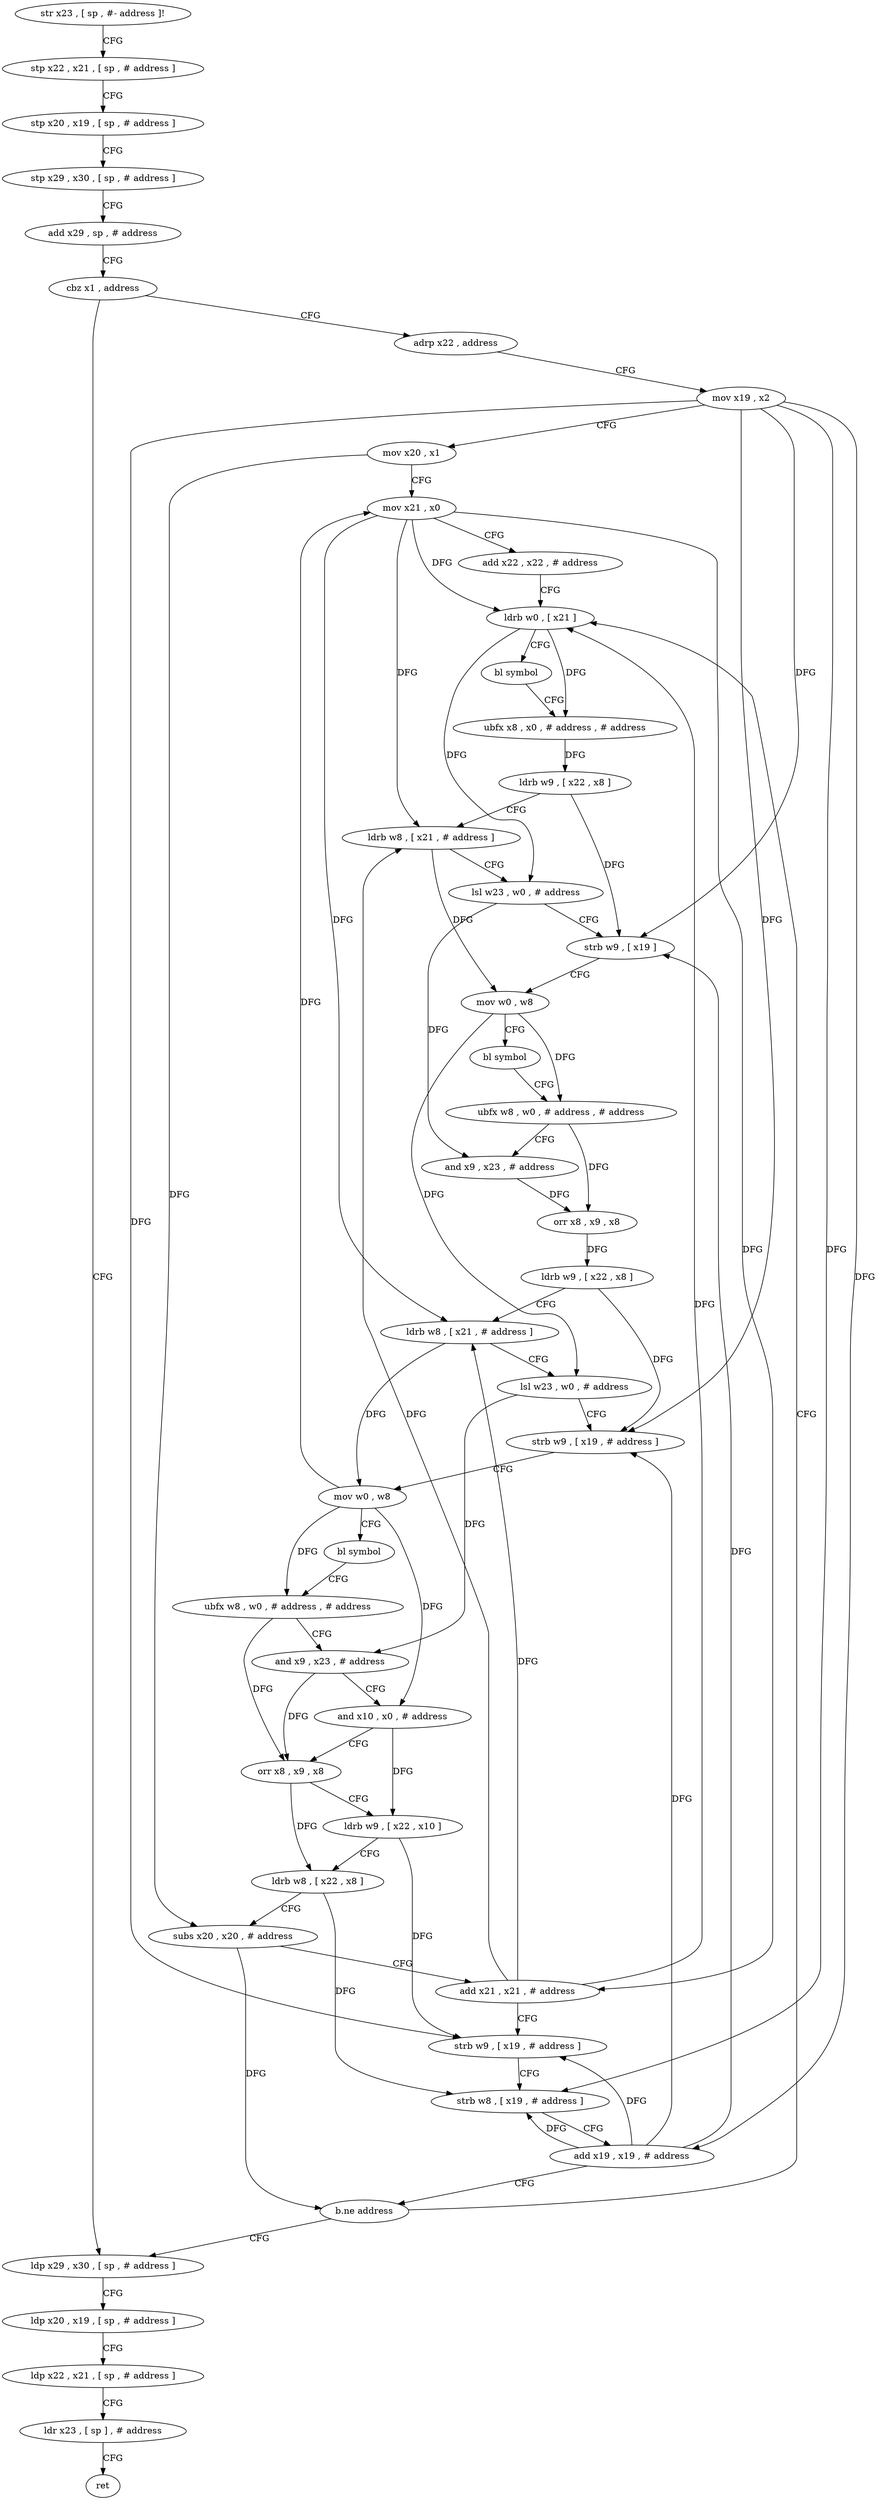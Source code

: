 digraph "func" {
"142112" [label = "str x23 , [ sp , #- address ]!" ]
"142116" [label = "stp x22 , x21 , [ sp , # address ]" ]
"142120" [label = "stp x20 , x19 , [ sp , # address ]" ]
"142124" [label = "stp x29 , x30 , [ sp , # address ]" ]
"142128" [label = "add x29 , sp , # address" ]
"142132" [label = "cbz x1 , address" ]
"142276" [label = "ldp x29 , x30 , [ sp , # address ]" ]
"142136" [label = "adrp x22 , address" ]
"142280" [label = "ldp x20 , x19 , [ sp , # address ]" ]
"142284" [label = "ldp x22 , x21 , [ sp , # address ]" ]
"142288" [label = "ldr x23 , [ sp ] , # address" ]
"142292" [label = "ret" ]
"142140" [label = "mov x19 , x2" ]
"142144" [label = "mov x20 , x1" ]
"142148" [label = "mov x21 , x0" ]
"142152" [label = "add x22 , x22 , # address" ]
"142156" [label = "ldrb w0 , [ x21 ]" ]
"142160" [label = "bl symbol" ]
"142164" [label = "ubfx x8 , x0 , # address , # address" ]
"142168" [label = "ldrb w9 , [ x22 , x8 ]" ]
"142172" [label = "ldrb w8 , [ x21 , # address ]" ]
"142176" [label = "lsl w23 , w0 , # address" ]
"142180" [label = "strb w9 , [ x19 ]" ]
"142184" [label = "mov w0 , w8" ]
"142188" [label = "bl symbol" ]
"142192" [label = "ubfx w8 , w0 , # address , # address" ]
"142196" [label = "and x9 , x23 , # address" ]
"142200" [label = "orr x8 , x9 , x8" ]
"142204" [label = "ldrb w9 , [ x22 , x8 ]" ]
"142208" [label = "ldrb w8 , [ x21 , # address ]" ]
"142212" [label = "lsl w23 , w0 , # address" ]
"142216" [label = "strb w9 , [ x19 , # address ]" ]
"142220" [label = "mov w0 , w8" ]
"142224" [label = "bl symbol" ]
"142228" [label = "ubfx w8 , w0 , # address , # address" ]
"142232" [label = "and x9 , x23 , # address" ]
"142236" [label = "and x10 , x0 , # address" ]
"142240" [label = "orr x8 , x9 , x8" ]
"142244" [label = "ldrb w9 , [ x22 , x10 ]" ]
"142248" [label = "ldrb w8 , [ x22 , x8 ]" ]
"142252" [label = "subs x20 , x20 , # address" ]
"142256" [label = "add x21 , x21 , # address" ]
"142260" [label = "strb w9 , [ x19 , # address ]" ]
"142264" [label = "strb w8 , [ x19 , # address ]" ]
"142268" [label = "add x19 , x19 , # address" ]
"142272" [label = "b.ne address" ]
"142112" -> "142116" [ label = "CFG" ]
"142116" -> "142120" [ label = "CFG" ]
"142120" -> "142124" [ label = "CFG" ]
"142124" -> "142128" [ label = "CFG" ]
"142128" -> "142132" [ label = "CFG" ]
"142132" -> "142276" [ label = "CFG" ]
"142132" -> "142136" [ label = "CFG" ]
"142276" -> "142280" [ label = "CFG" ]
"142136" -> "142140" [ label = "CFG" ]
"142280" -> "142284" [ label = "CFG" ]
"142284" -> "142288" [ label = "CFG" ]
"142288" -> "142292" [ label = "CFG" ]
"142140" -> "142144" [ label = "CFG" ]
"142140" -> "142180" [ label = "DFG" ]
"142140" -> "142216" [ label = "DFG" ]
"142140" -> "142260" [ label = "DFG" ]
"142140" -> "142264" [ label = "DFG" ]
"142140" -> "142268" [ label = "DFG" ]
"142144" -> "142148" [ label = "CFG" ]
"142144" -> "142252" [ label = "DFG" ]
"142148" -> "142152" [ label = "CFG" ]
"142148" -> "142156" [ label = "DFG" ]
"142148" -> "142172" [ label = "DFG" ]
"142148" -> "142208" [ label = "DFG" ]
"142148" -> "142256" [ label = "DFG" ]
"142152" -> "142156" [ label = "CFG" ]
"142156" -> "142160" [ label = "CFG" ]
"142156" -> "142164" [ label = "DFG" ]
"142156" -> "142176" [ label = "DFG" ]
"142160" -> "142164" [ label = "CFG" ]
"142164" -> "142168" [ label = "DFG" ]
"142168" -> "142172" [ label = "CFG" ]
"142168" -> "142180" [ label = "DFG" ]
"142172" -> "142176" [ label = "CFG" ]
"142172" -> "142184" [ label = "DFG" ]
"142176" -> "142180" [ label = "CFG" ]
"142176" -> "142196" [ label = "DFG" ]
"142180" -> "142184" [ label = "CFG" ]
"142184" -> "142188" [ label = "CFG" ]
"142184" -> "142192" [ label = "DFG" ]
"142184" -> "142212" [ label = "DFG" ]
"142188" -> "142192" [ label = "CFG" ]
"142192" -> "142196" [ label = "CFG" ]
"142192" -> "142200" [ label = "DFG" ]
"142196" -> "142200" [ label = "DFG" ]
"142200" -> "142204" [ label = "DFG" ]
"142204" -> "142208" [ label = "CFG" ]
"142204" -> "142216" [ label = "DFG" ]
"142208" -> "142212" [ label = "CFG" ]
"142208" -> "142220" [ label = "DFG" ]
"142212" -> "142216" [ label = "CFG" ]
"142212" -> "142232" [ label = "DFG" ]
"142216" -> "142220" [ label = "CFG" ]
"142220" -> "142224" [ label = "CFG" ]
"142220" -> "142148" [ label = "DFG" ]
"142220" -> "142228" [ label = "DFG" ]
"142220" -> "142236" [ label = "DFG" ]
"142224" -> "142228" [ label = "CFG" ]
"142228" -> "142232" [ label = "CFG" ]
"142228" -> "142240" [ label = "DFG" ]
"142232" -> "142236" [ label = "CFG" ]
"142232" -> "142240" [ label = "DFG" ]
"142236" -> "142240" [ label = "CFG" ]
"142236" -> "142244" [ label = "DFG" ]
"142240" -> "142244" [ label = "CFG" ]
"142240" -> "142248" [ label = "DFG" ]
"142244" -> "142248" [ label = "CFG" ]
"142244" -> "142260" [ label = "DFG" ]
"142248" -> "142252" [ label = "CFG" ]
"142248" -> "142264" [ label = "DFG" ]
"142252" -> "142256" [ label = "CFG" ]
"142252" -> "142272" [ label = "DFG" ]
"142256" -> "142260" [ label = "CFG" ]
"142256" -> "142156" [ label = "DFG" ]
"142256" -> "142172" [ label = "DFG" ]
"142256" -> "142208" [ label = "DFG" ]
"142260" -> "142264" [ label = "CFG" ]
"142264" -> "142268" [ label = "CFG" ]
"142268" -> "142272" [ label = "CFG" ]
"142268" -> "142180" [ label = "DFG" ]
"142268" -> "142216" [ label = "DFG" ]
"142268" -> "142260" [ label = "DFG" ]
"142268" -> "142264" [ label = "DFG" ]
"142272" -> "142156" [ label = "CFG" ]
"142272" -> "142276" [ label = "CFG" ]
}
